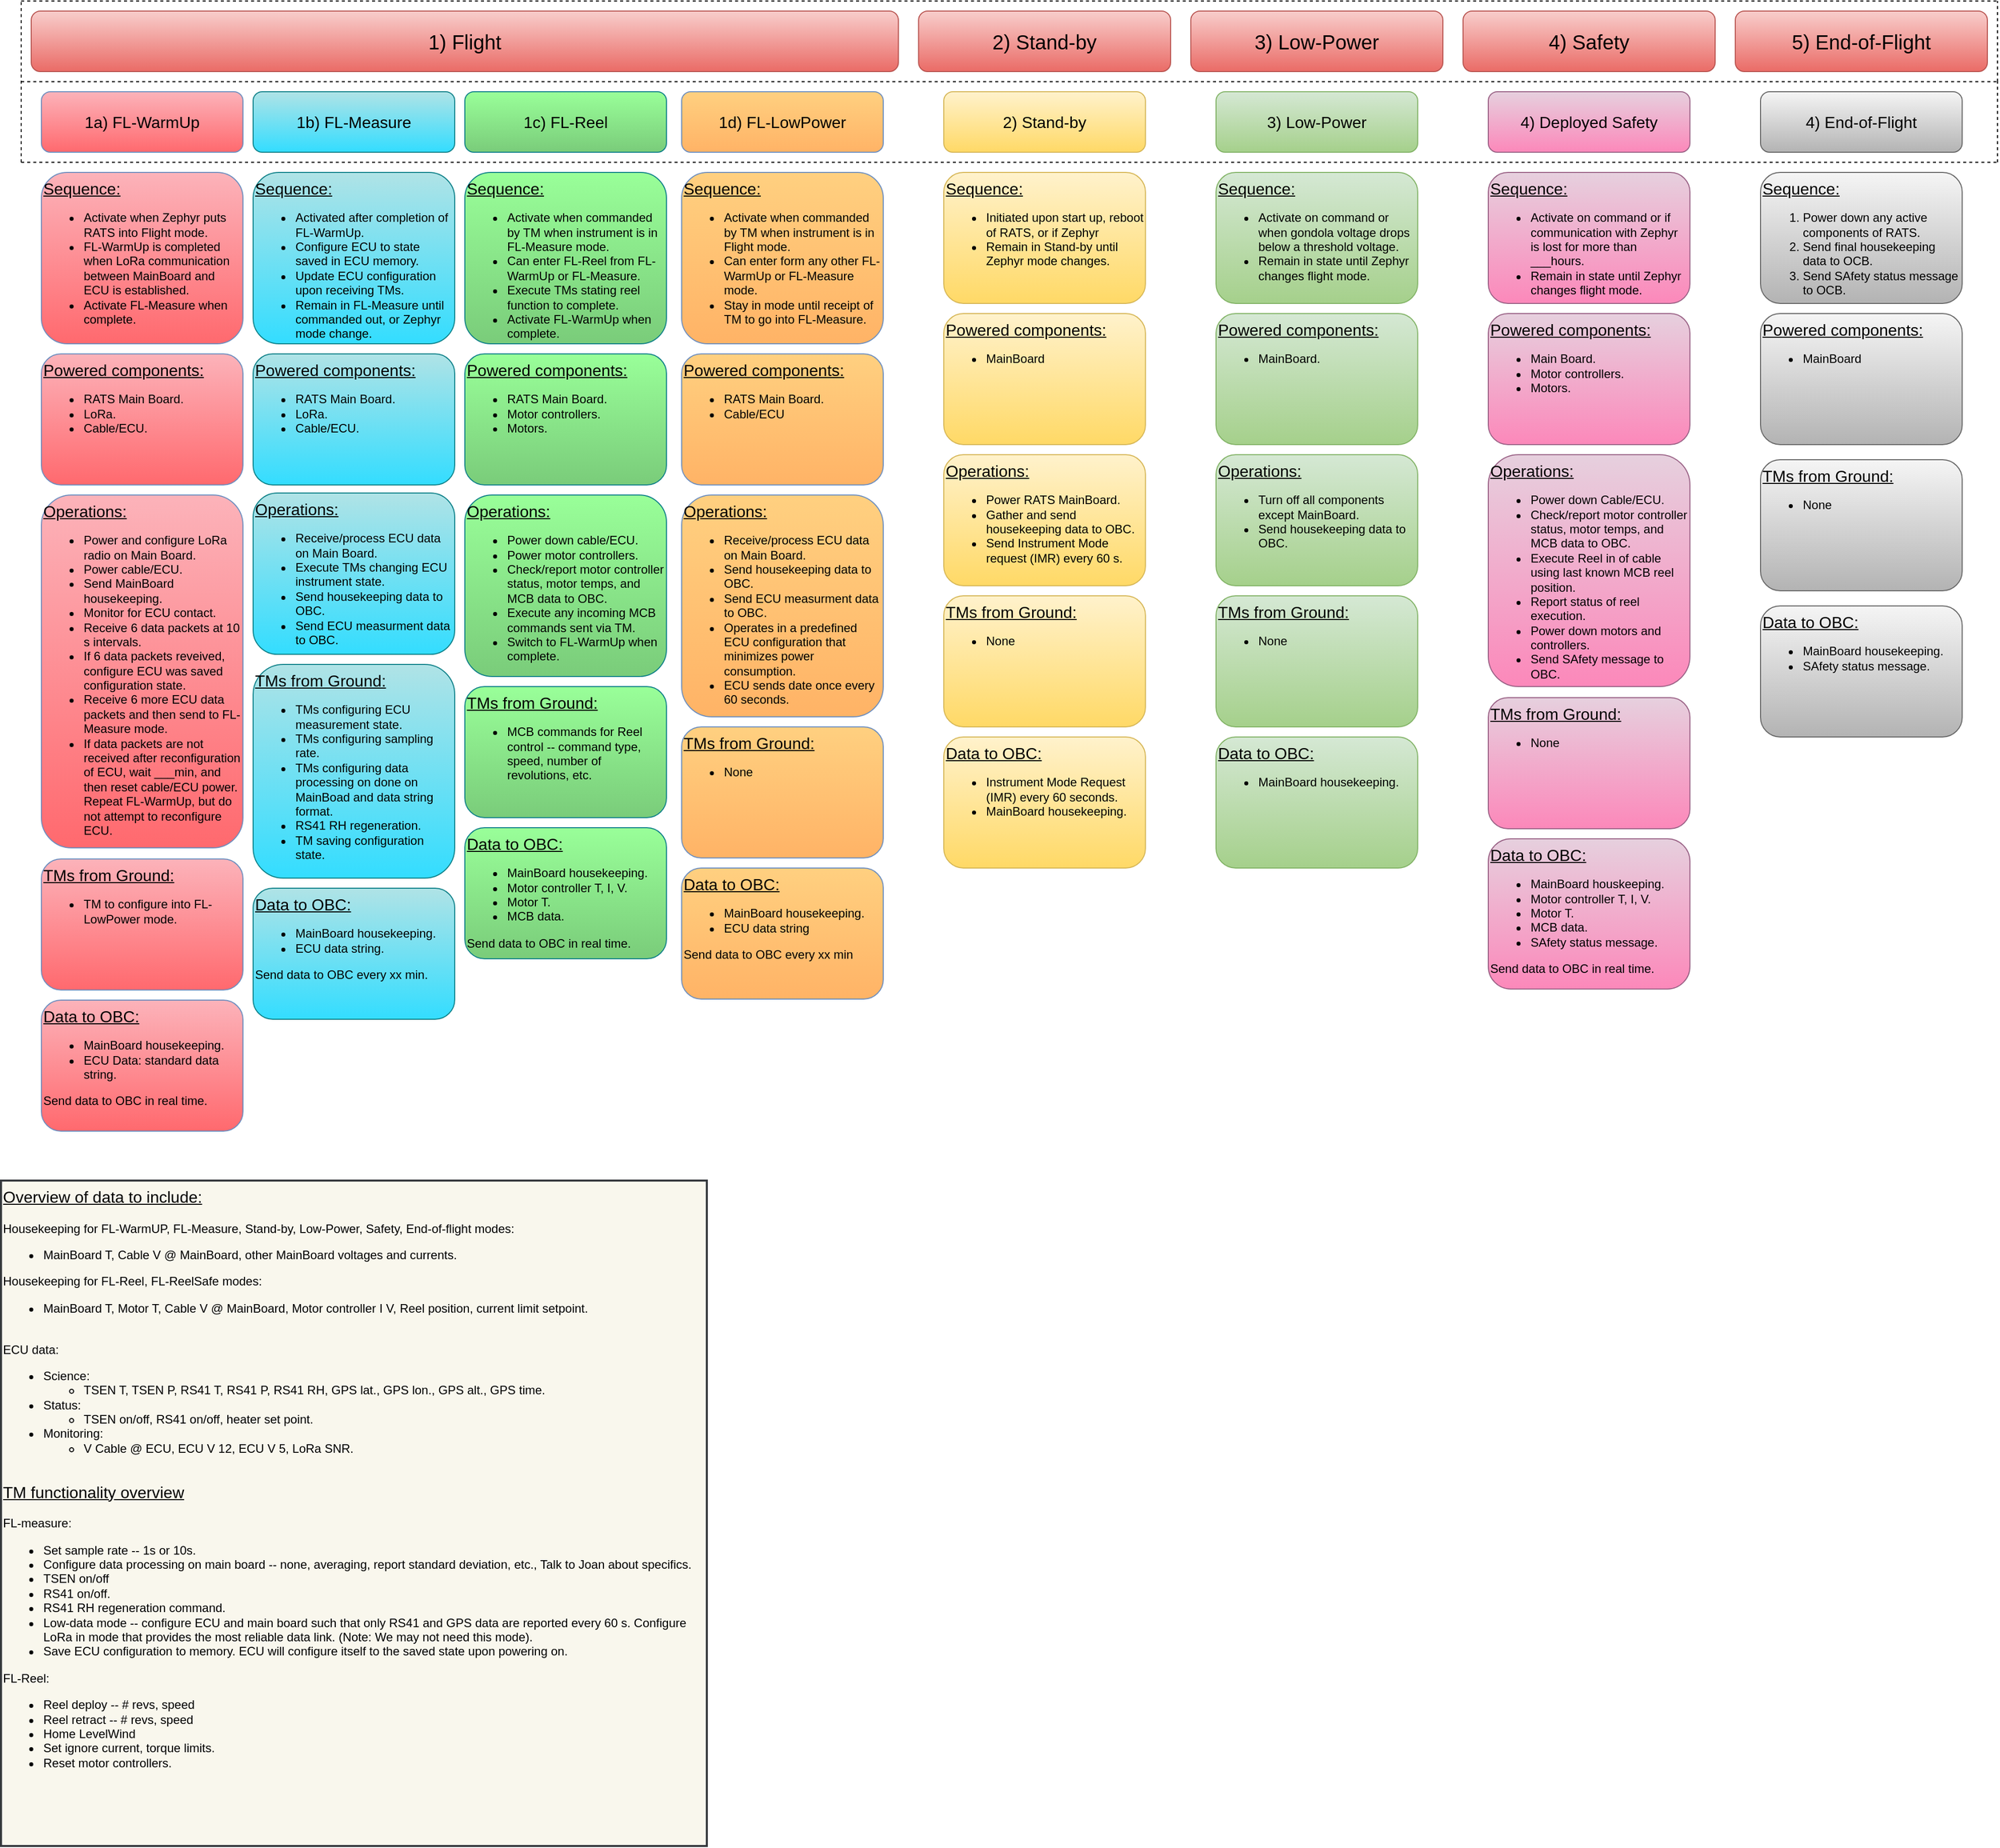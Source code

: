 <mxfile version="24.7.17">
  <diagram name="Page-1" id="Jc-HyKmQnsVCAmhuoRDc">
    <mxGraphModel dx="2177" dy="748" grid="1" gridSize="10" guides="1" tooltips="1" connect="1" arrows="1" fold="1" page="1" pageScale="1" pageWidth="850" pageHeight="1100" math="0" shadow="0">
      <root>
        <mxCell id="0" />
        <mxCell id="1" parent="0" />
        <mxCell id="ohflk6Q3a_4PzPDoOuGf-3" value="&lt;font style=&quot;font-size: 20px;&quot;&gt;1) Flight&lt;/font&gt;" style="rounded=1;whiteSpace=wrap;html=1;fillColor=#f8cecc;strokeColor=#b85450;gradientColor=#ea6b66;" parent="1" vertex="1">
          <mxGeometry x="-590" y="50" width="860" height="60" as="geometry" />
        </mxCell>
        <mxCell id="ohflk6Q3a_4PzPDoOuGf-4" value="&lt;font style=&quot;font-size: 20px;&quot;&gt;2) Stand-by&lt;/font&gt;" style="rounded=1;whiteSpace=wrap;html=1;fillColor=#f8cecc;strokeColor=#b85450;gradientColor=#ea6b66;" parent="1" vertex="1">
          <mxGeometry x="290" y="50" width="250" height="60" as="geometry" />
        </mxCell>
        <mxCell id="ohflk6Q3a_4PzPDoOuGf-7" value="&lt;font style=&quot;font-size: 20px;&quot;&gt;3) Low-Power&lt;/font&gt;" style="rounded=1;whiteSpace=wrap;html=1;fillColor=#f8cecc;strokeColor=#b85450;gradientColor=#ea6b66;" parent="1" vertex="1">
          <mxGeometry x="560" y="50" width="250" height="60" as="geometry" />
        </mxCell>
        <mxCell id="ohflk6Q3a_4PzPDoOuGf-8" value="&lt;font style=&quot;font-size: 20px;&quot;&gt;4) Safety&lt;/font&gt;" style="rounded=1;whiteSpace=wrap;html=1;fillColor=#f8cecc;strokeColor=#b85450;gradientColor=#ea6b66;" parent="1" vertex="1">
          <mxGeometry x="830" y="50" width="250" height="60" as="geometry" />
        </mxCell>
        <mxCell id="ohflk6Q3a_4PzPDoOuGf-9" value="&lt;font style=&quot;font-size: 20px;&quot;&gt;5) End-of-Flight&lt;/font&gt;" style="rounded=1;whiteSpace=wrap;html=1;fillColor=#f8cecc;strokeColor=#b85450;gradientColor=#ea6b66;" parent="1" vertex="1">
          <mxGeometry x="1100" y="50" width="250" height="60" as="geometry" />
        </mxCell>
        <mxCell id="ohflk6Q3a_4PzPDoOuGf-10" value="" style="endArrow=none;dashed=1;html=1;rounded=0;" parent="1" edge="1">
          <mxGeometry width="50" height="50" relative="1" as="geometry">
            <mxPoint x="-600" y="40" as="sourcePoint" />
            <mxPoint x="1360" y="40" as="targetPoint" />
          </mxGeometry>
        </mxCell>
        <mxCell id="ohflk6Q3a_4PzPDoOuGf-11" value="" style="endArrow=none;dashed=1;html=1;rounded=0;" parent="1" edge="1">
          <mxGeometry width="50" height="50" relative="1" as="geometry">
            <mxPoint x="-600" y="120" as="sourcePoint" />
            <mxPoint x="1360" y="120" as="targetPoint" />
          </mxGeometry>
        </mxCell>
        <mxCell id="ohflk6Q3a_4PzPDoOuGf-12" value="" style="endArrow=none;dashed=1;html=1;rounded=0;" parent="1" edge="1">
          <mxGeometry width="50" height="50" relative="1" as="geometry">
            <mxPoint x="1360" y="120" as="sourcePoint" />
            <mxPoint x="1360" y="40" as="targetPoint" />
          </mxGeometry>
        </mxCell>
        <mxCell id="ohflk6Q3a_4PzPDoOuGf-14" value="" style="endArrow=none;dashed=1;html=1;rounded=0;" parent="1" edge="1">
          <mxGeometry width="50" height="50" relative="1" as="geometry">
            <mxPoint x="-600" y="200" as="sourcePoint" />
            <mxPoint x="-600" y="40" as="targetPoint" />
          </mxGeometry>
        </mxCell>
        <mxCell id="ohflk6Q3a_4PzPDoOuGf-15" value="" style="endArrow=none;dashed=1;html=1;rounded=0;" parent="1" edge="1">
          <mxGeometry width="50" height="50" relative="1" as="geometry">
            <mxPoint x="-600" y="200" as="sourcePoint" />
            <mxPoint x="1360" y="200" as="targetPoint" />
          </mxGeometry>
        </mxCell>
        <mxCell id="ohflk6Q3a_4PzPDoOuGf-16" value="" style="endArrow=none;dashed=1;html=1;rounded=0;" parent="1" edge="1">
          <mxGeometry width="50" height="50" relative="1" as="geometry">
            <mxPoint x="1360" y="200" as="sourcePoint" />
            <mxPoint x="1360" y="120" as="targetPoint" />
          </mxGeometry>
        </mxCell>
        <mxCell id="ohflk6Q3a_4PzPDoOuGf-18" value="&lt;font style=&quot;font-size: 16px;&quot;&gt;3) Low-Power&lt;/font&gt;" style="rounded=1;whiteSpace=wrap;html=1;fillColor=#d5e8d4;strokeColor=#82b366;gradientColor=#A5D08B;" parent="1" vertex="1">
          <mxGeometry x="585" y="130" width="200" height="60" as="geometry" />
        </mxCell>
        <mxCell id="ohflk6Q3a_4PzPDoOuGf-19" value="&lt;font style=&quot;font-size: 16px;&quot;&gt;&lt;u&gt;Sequence:&lt;/u&gt;&lt;/font&gt;&lt;div&gt;&lt;ul&gt;&lt;li&gt;Activate on command or when gondola voltage drops below a threshold voltage.&lt;/li&gt;&lt;li&gt;Remain in state until Zephyr changes flight mode.&amp;nbsp;&lt;/li&gt;&lt;/ul&gt;&lt;/div&gt;" style="rounded=1;whiteSpace=wrap;html=1;align=left;horizontal=1;verticalAlign=top;fillColor=#d5e8d4;strokeColor=#82b366;gradientColor=#A5D08B;" parent="1" vertex="1">
          <mxGeometry x="585" y="210" width="200" height="130" as="geometry" />
        </mxCell>
        <mxCell id="ohflk6Q3a_4PzPDoOuGf-20" value="&lt;font style=&quot;font-size: 16px;&quot;&gt;&lt;u&gt;Powered components:&lt;/u&gt;&lt;/font&gt;&lt;div&gt;&lt;ul&gt;&lt;li&gt;MainBoard.&lt;span style=&quot;color: rgba(0, 0, 0, 0); font-family: monospace; font-size: 0px; text-wrap: nowrap;&quot;&gt;%3CmxGraphModel%3E%3Croot%3E%3CmxCell%20id%3D%220%22%2F%3E%3CmxCell%20id%3D%221%22%20parent%3D%220%22%2F%3E%3CmxCell%20id%3D%222%22%20value%3D%22%26lt%3Bfont%20style%3D%26quot%3Bfont-size%3A%2016px%3B%26quot%3B%26gt%3B%26lt%3Bu%26gt%3BSequence%3A%26lt%3B%2Fu%26gt%3B%26lt%3B%2Ffont%26gt%3B%26lt%3Bdiv%26gt%3B%26lt%3Bul%26gt%3B%26lt%3Bli%26gt%3BActivate%20on%20command%20or%20when%20gondola%20voltage%20drops%20below%20a%20threshold%20voltage.%26amp%3Bnbsp%3B%26lt%3B%2Fli%26gt%3B%26lt%3B%2Ful%26gt%3B%26lt%3B%2Fdiv%26gt%3B%22%20style%3D%22rounded%3D1%3BwhiteSpace%3Dwrap%3Bhtml%3D1%3Balign%3Dleft%3Bhorizontal%3D1%3BverticalAlign%3Dtop%3BfillColor%3D%23d5e8d4%3BstrokeColor%3D%2382b366%3B%22%20vertex%3D%221%22%20parent%3D%221%22%3E%3CmxGeometry%20x%3D%22585%22%20y%3D%22210%22%20width%3D%22200%22%20height%3D%22130%22%20as%3D%22geometry%22%2F%3E%3C%2FmxCell%3E%3C%2Froot%3E%3C%2FmxGraphModel%3E&lt;/span&gt;&lt;/li&gt;&lt;/ul&gt;&lt;/div&gt;" style="rounded=1;whiteSpace=wrap;html=1;align=left;horizontal=1;verticalAlign=top;fillColor=#d5e8d4;strokeColor=#82b366;gradientColor=#A5D08B;" parent="1" vertex="1">
          <mxGeometry x="585" y="350" width="200" height="130" as="geometry" />
        </mxCell>
        <mxCell id="ohflk6Q3a_4PzPDoOuGf-21" value="&lt;font style=&quot;font-size: 16px;&quot;&gt;&lt;u&gt;Operations:&lt;/u&gt;&lt;/font&gt;&lt;div&gt;&lt;ul&gt;&lt;li&gt;Turn off all components except MainBoard.&amp;nbsp;&lt;/li&gt;&lt;li&gt;Send housekeeping data to OBC.&amp;nbsp;&lt;/li&gt;&lt;/ul&gt;&lt;/div&gt;" style="rounded=1;whiteSpace=wrap;html=1;align=left;horizontal=1;verticalAlign=top;fillColor=#d5e8d4;strokeColor=#82b366;gradientColor=#A5D08B;" parent="1" vertex="1">
          <mxGeometry x="585" y="490" width="200" height="130" as="geometry" />
        </mxCell>
        <mxCell id="ohflk6Q3a_4PzPDoOuGf-22" value="&lt;font style=&quot;font-size: 16px;&quot;&gt;&lt;u&gt;TMs from Ground:&lt;/u&gt;&lt;/font&gt;&lt;div&gt;&lt;ul&gt;&lt;li&gt;None&lt;/li&gt;&lt;/ul&gt;&lt;/div&gt;" style="rounded=1;whiteSpace=wrap;html=1;align=left;horizontal=1;verticalAlign=top;fillColor=#d5e8d4;strokeColor=#82b366;gradientColor=#A5D08B;" parent="1" vertex="1">
          <mxGeometry x="585" y="630" width="200" height="130" as="geometry" />
        </mxCell>
        <mxCell id="ohflk6Q3a_4PzPDoOuGf-23" value="&lt;font style=&quot;font-size: 16px;&quot;&gt;&lt;u&gt;Data to OBC:&lt;/u&gt;&lt;/font&gt;&lt;div&gt;&lt;ul&gt;&lt;li&gt;MainBoard housekeeping.&lt;/li&gt;&lt;/ul&gt;&lt;/div&gt;" style="rounded=1;whiteSpace=wrap;html=1;align=left;horizontal=1;verticalAlign=top;fillColor=#d5e8d4;strokeColor=#82b366;gradientColor=#A5D08B;" parent="1" vertex="1">
          <mxGeometry x="585" y="770" width="200" height="130" as="geometry" />
        </mxCell>
        <mxCell id="ohflk6Q3a_4PzPDoOuGf-24" value="&lt;font style=&quot;font-size: 16px;&quot;&gt;4) Deployed Safety&lt;/font&gt;" style="rounded=1;whiteSpace=wrap;html=1;fillColor=#e6d0de;strokeColor=#996185;gradientColor=#FC88BA;" parent="1" vertex="1">
          <mxGeometry x="855" y="130" width="200" height="60" as="geometry" />
        </mxCell>
        <mxCell id="ohflk6Q3a_4PzPDoOuGf-25" value="&lt;font style=&quot;font-size: 16px;&quot;&gt;&lt;u&gt;Sequence:&lt;/u&gt;&lt;/font&gt;&lt;div&gt;&lt;ul&gt;&lt;li&gt;Activate on command or if communication with Zephyr is lost for more than ___hours.&lt;/li&gt;&lt;li&gt;Remain in state until Zephyr changes flight mode.&amp;nbsp;&lt;/li&gt;&lt;/ul&gt;&lt;/div&gt;" style="rounded=1;whiteSpace=wrap;html=1;align=left;horizontal=1;verticalAlign=top;fillColor=#e6d0de;strokeColor=#996185;gradientColor=#FC88BA;" parent="1" vertex="1">
          <mxGeometry x="855" y="210" width="200" height="130" as="geometry" />
        </mxCell>
        <mxCell id="ohflk6Q3a_4PzPDoOuGf-26" value="&lt;font style=&quot;font-size: 16px;&quot;&gt;&lt;u&gt;Powered components:&lt;/u&gt;&lt;/font&gt;&lt;div&gt;&lt;ul&gt;&lt;li&gt;Main Board.&lt;/li&gt;&lt;li&gt;Motor controllers.&lt;/li&gt;&lt;li&gt;Motors.&lt;/li&gt;&lt;/ul&gt;&lt;/div&gt;" style="rounded=1;whiteSpace=wrap;html=1;align=left;horizontal=1;verticalAlign=top;fillColor=#e6d0de;strokeColor=#996185;gradientColor=#FC88BA;" parent="1" vertex="1">
          <mxGeometry x="855" y="350" width="200" height="130" as="geometry" />
        </mxCell>
        <mxCell id="ohflk6Q3a_4PzPDoOuGf-27" value="&lt;font style=&quot;font-size: 16px;&quot;&gt;&lt;u&gt;Operations:&lt;/u&gt;&lt;/font&gt;&lt;div&gt;&lt;ul&gt;&lt;li&gt;Power down Cable/ECU.&amp;nbsp;&lt;/li&gt;&lt;li&gt;Check/report motor controller status, motor temps, and MCB data to OBC.&amp;nbsp;&lt;/li&gt;&lt;li&gt;Execute Reel in of cable using last known MCB reel position.&lt;/li&gt;&lt;li&gt;Report status of reel execution.&amp;nbsp;&lt;/li&gt;&lt;li&gt;Power down motors and controllers.&lt;/li&gt;&lt;li&gt;&lt;span style=&quot;background-color: initial;&quot;&gt;Send SAfety message to OBC.&lt;/span&gt;&lt;br&gt;&lt;/li&gt;&lt;/ul&gt;&lt;/div&gt;" style="rounded=1;whiteSpace=wrap;html=1;align=left;horizontal=1;verticalAlign=top;fillColor=#e6d0de;strokeColor=#996185;gradientColor=#FC88BA;" parent="1" vertex="1">
          <mxGeometry x="855" y="490" width="200" height="230" as="geometry" />
        </mxCell>
        <mxCell id="ohflk6Q3a_4PzPDoOuGf-28" value="&lt;font style=&quot;font-size: 16px;&quot;&gt;&lt;u&gt;TMs from Ground:&lt;/u&gt;&lt;/font&gt;&lt;div&gt;&lt;ul&gt;&lt;li&gt;None&lt;/li&gt;&lt;/ul&gt;&lt;/div&gt;" style="rounded=1;whiteSpace=wrap;html=1;align=left;horizontal=1;verticalAlign=top;fillColor=#e6d0de;strokeColor=#996185;gradientColor=#FC88BA;" parent="1" vertex="1">
          <mxGeometry x="855" y="731" width="200" height="130" as="geometry" />
        </mxCell>
        <mxCell id="ohflk6Q3a_4PzPDoOuGf-29" value="&lt;font style=&quot;font-size: 16px;&quot;&gt;&lt;u&gt;Data to OBC:&lt;/u&gt;&lt;/font&gt;&lt;div&gt;&lt;ul&gt;&lt;li&gt;MainBoard houskeeping.&lt;/li&gt;&lt;li&gt;Motor controller T, I, V.&lt;/li&gt;&lt;li&gt;Motor T.&lt;/li&gt;&lt;li&gt;MCB data.&amp;nbsp;&lt;/li&gt;&lt;li&gt;SAfety status message.&lt;/li&gt;&lt;/ul&gt;&lt;div&gt;Send data to OBC in real time.&amp;nbsp;&lt;br&gt;&lt;/div&gt;&lt;/div&gt;" style="rounded=1;whiteSpace=wrap;html=1;align=left;horizontal=1;verticalAlign=top;fillColor=#e6d0de;strokeColor=#996185;gradientColor=#FC88BA;" parent="1" vertex="1">
          <mxGeometry x="855" y="871" width="200" height="149" as="geometry" />
        </mxCell>
        <mxCell id="aL-TSBPzH01u_N2NzEZD-1" value="&lt;font style=&quot;font-size: 16px;&quot;&gt;4) End-of-Flight&lt;/font&gt;" style="rounded=1;whiteSpace=wrap;html=1;fillColor=#f5f5f5;strokeColor=#666666;gradientColor=#b3b3b3;" parent="1" vertex="1">
          <mxGeometry x="1125" y="130" width="200" height="60" as="geometry" />
        </mxCell>
        <mxCell id="aL-TSBPzH01u_N2NzEZD-2" value="&lt;font style=&quot;font-size: 16px;&quot;&gt;&lt;u&gt;Sequence:&lt;/u&gt;&lt;/font&gt;&lt;div&gt;&lt;ol&gt;&lt;li&gt;&lt;span style=&quot;background-color: initial;&quot;&gt;Power down any active components of RATS.&amp;nbsp;&lt;/span&gt;&lt;/li&gt;&lt;li&gt;&lt;span style=&quot;background-color: initial;&quot;&gt;Send final housekeeping data to OCB.&amp;nbsp;&lt;/span&gt;&lt;/li&gt;&lt;li&gt;&lt;span style=&quot;background-color: initial;&quot;&gt;Send&amp;nbsp;&lt;/span&gt;SAfety status message to OCB.&amp;nbsp;&lt;/li&gt;&lt;/ol&gt;&lt;/div&gt;" style="rounded=1;whiteSpace=wrap;html=1;align=left;horizontal=1;verticalAlign=top;fillColor=#f5f5f5;strokeColor=#666666;gradientColor=#b3b3b3;" parent="1" vertex="1">
          <mxGeometry x="1125" y="210" width="200" height="130" as="geometry" />
        </mxCell>
        <mxCell id="aL-TSBPzH01u_N2NzEZD-3" value="&lt;font style=&quot;font-size: 16px;&quot;&gt;&lt;u&gt;Powered components:&lt;/u&gt;&lt;/font&gt;&lt;div&gt;&lt;ul&gt;&lt;li&gt;MainBoard&lt;/li&gt;&lt;/ul&gt;&lt;/div&gt;" style="rounded=1;whiteSpace=wrap;html=1;align=left;horizontal=1;verticalAlign=top;fillColor=#f5f5f5;strokeColor=#666666;gradientColor=#b3b3b3;" parent="1" vertex="1">
          <mxGeometry x="1125" y="350" width="200" height="130" as="geometry" />
        </mxCell>
        <mxCell id="aL-TSBPzH01u_N2NzEZD-4" value="&lt;font style=&quot;font-size: 16px;&quot;&gt;2) Stand-by&lt;/font&gt;" style="rounded=1;whiteSpace=wrap;html=1;fillColor=#fff2cc;strokeColor=#d6b656;gradientColor=#ffd966;" parent="1" vertex="1">
          <mxGeometry x="315" y="130" width="200" height="60" as="geometry" />
        </mxCell>
        <mxCell id="aL-TSBPzH01u_N2NzEZD-5" value="&lt;font style=&quot;font-size: 16px;&quot;&gt;&lt;u&gt;Sequence:&lt;/u&gt;&lt;/font&gt;&lt;div&gt;&lt;ul&gt;&lt;li&gt;Initiated upon start up, reboot of RATS, or if Zephyr&amp;nbsp;&lt;/li&gt;&lt;li&gt;Remain in Stand-by until Zephyr mode changes.&amp;nbsp;&lt;/li&gt;&lt;/ul&gt;&lt;/div&gt;" style="rounded=1;whiteSpace=wrap;html=1;align=left;horizontal=1;verticalAlign=top;fillColor=#fff2cc;strokeColor=#d6b656;gradientColor=#ffd966;" parent="1" vertex="1">
          <mxGeometry x="315" y="210" width="200" height="130" as="geometry" />
        </mxCell>
        <mxCell id="aL-TSBPzH01u_N2NzEZD-6" value="&lt;font style=&quot;font-size: 16px;&quot;&gt;&lt;u&gt;Powered components:&lt;/u&gt;&lt;/font&gt;&lt;div&gt;&lt;ul&gt;&lt;li&gt;MainBoard&lt;span style=&quot;color: rgba(0, 0, 0, 0); font-family: monospace; font-size: 0px; text-wrap: nowrap;&quot;&gt;%3CmxGraphModel%3E%3Croot%3E%3CmxCell%20id%3D%220%22%2F%3E%3CmxCell%20id%3D%221%22%20parent%3D%220%22%2F%3E%3CmxCell%20id%3D%222%22%20value%3D%22%26lt%3Bfont%20style%3D%26quot%3Bfont-size%3A%2016px%3B%26quot%3B%26gt%3B%26lt%3Bu%26gt%3BSequence%3A%26lt%3B%2Fu%26gt%3B%26lt%3B%2Ffont%26gt%3B%26lt%3Bdiv%26gt%3B%26lt%3Bul%26gt%3B%26lt%3Bli%26gt%3BActivate%20on%20command%20or%20when%20gondola%20voltage%20drops%20below%20a%20threshold%20voltage.%26amp%3Bnbsp%3B%26lt%3B%2Fli%26gt%3B%26lt%3B%2Ful%26gt%3B%26lt%3B%2Fdiv%26gt%3B%22%20style%3D%22rounded%3D1%3BwhiteSpace%3Dwrap%3Bhtml%3D1%3Balign%3Dleft%3Bhorizontal%3D1%3BverticalAlign%3Dtop%3BfillColor%3D%23d5e8d4%3BstrokeColor%3D%2382b366%3B%22%20vertex%3D%221%22%20parent%3D%221%22%3E%3CmxGeometry%20x%3D%22585%22%20y%3D%22210%22%20width%3D%22200%22%20height%3D%22130%22%20as%3D%22geometry%22%2F%3E%3C%2FmxCell%3E%3C%2Froot%3E%3C%2FmxGraphModel%3E&lt;/span&gt;&lt;/li&gt;&lt;/ul&gt;&lt;/div&gt;" style="rounded=1;whiteSpace=wrap;html=1;align=left;horizontal=1;verticalAlign=top;fillColor=#fff2cc;strokeColor=#d6b656;gradientColor=#ffd966;" parent="1" vertex="1">
          <mxGeometry x="315" y="350" width="200" height="130" as="geometry" />
        </mxCell>
        <mxCell id="9D_fg0gg256FXtotaLhc-2" value="&lt;font style=&quot;font-size: 16px;&quot;&gt;&lt;u&gt;Operations:&lt;/u&gt;&lt;/font&gt;&lt;div&gt;&lt;ul&gt;&lt;li&gt;Power RATS MainBoard.&lt;/li&gt;&lt;li&gt;Gather and send housekeeping data to OBC.&lt;/li&gt;&lt;li&gt;Send Instrument Mode request (IMR) every 60 s.&amp;nbsp;&lt;/li&gt;&lt;/ul&gt;&lt;/div&gt;" style="rounded=1;whiteSpace=wrap;html=1;align=left;horizontal=1;verticalAlign=top;fillColor=#fff2cc;strokeColor=#d6b656;gradientColor=#ffd966;" parent="1" vertex="1">
          <mxGeometry x="315" y="490" width="200" height="130" as="geometry" />
        </mxCell>
        <mxCell id="9D_fg0gg256FXtotaLhc-3" value="&lt;font style=&quot;font-size: 16px;&quot;&gt;&lt;u&gt;TMs from Ground:&lt;/u&gt;&lt;/font&gt;&lt;div&gt;&lt;ul&gt;&lt;li&gt;None&lt;/li&gt;&lt;/ul&gt;&lt;/div&gt;" style="rounded=1;whiteSpace=wrap;html=1;align=left;horizontal=1;verticalAlign=top;fillColor=#fff2cc;strokeColor=#d6b656;gradientColor=#ffd966;" parent="1" vertex="1">
          <mxGeometry x="315" y="630" width="200" height="130" as="geometry" />
        </mxCell>
        <mxCell id="9D_fg0gg256FXtotaLhc-4" value="&lt;font style=&quot;font-size: 16px;&quot;&gt;&lt;u&gt;Data to OBC:&lt;/u&gt;&lt;/font&gt;&lt;div&gt;&lt;ul&gt;&lt;li&gt;Instrument Mode Request (IMR) every 60 seconds.&lt;/li&gt;&lt;li&gt;MainBoard housekeeping.&lt;/li&gt;&lt;/ul&gt;&lt;/div&gt;" style="rounded=1;whiteSpace=wrap;html=1;align=left;horizontal=1;verticalAlign=top;fillColor=#fff2cc;strokeColor=#d6b656;gradientColor=#ffd966;" parent="1" vertex="1">
          <mxGeometry x="315" y="770" width="200" height="130" as="geometry" />
        </mxCell>
        <mxCell id="9D_fg0gg256FXtotaLhc-6" value="&lt;font style=&quot;font-size: 16px;&quot;&gt;1c) FL-Reel&lt;/font&gt;" style="rounded=1;whiteSpace=wrap;html=1;fillColor=#99FF99;strokeColor=#0e8088;gradientColor=#7ACC7A;" parent="1" vertex="1">
          <mxGeometry x="-160" y="130" width="200" height="60" as="geometry" />
        </mxCell>
        <mxCell id="9D_fg0gg256FXtotaLhc-7" value="&lt;font style=&quot;font-size: 16px;&quot;&gt;&lt;u&gt;Sequence:&lt;/u&gt;&lt;/font&gt;&lt;div&gt;&lt;ul&gt;&lt;li&gt;&lt;span style=&quot;background-color: initial;&quot;&gt;Activate when commanded by TM when instrument is in FL-Measure mode.&amp;nbsp;&lt;/span&gt;&lt;br&gt;&lt;/li&gt;&lt;li&gt;&lt;span style=&quot;background-color: initial;&quot;&gt;Can enter FL-Reel from FL-WarmUp or FL-Measure.&lt;/span&gt;&lt;/li&gt;&lt;li&gt;&lt;span style=&quot;background-color: initial;&quot;&gt;Execute TMs stating reel function to complete.&amp;nbsp;&lt;/span&gt;&lt;/li&gt;&lt;li&gt;&lt;span style=&quot;background-color: initial;&quot;&gt;Activate FL-WarmUp when complete.&amp;nbsp;&lt;/span&gt;&lt;/li&gt;&lt;/ul&gt;&lt;/div&gt;" style="rounded=1;whiteSpace=wrap;html=1;align=left;horizontal=1;verticalAlign=top;fillColor=#99FF99;strokeColor=#0e8088;gradientColor=#7ACC7A;" parent="1" vertex="1">
          <mxGeometry x="-160" y="210" width="200" height="170" as="geometry" />
        </mxCell>
        <mxCell id="9D_fg0gg256FXtotaLhc-8" value="&lt;font style=&quot;font-size: 16px;&quot;&gt;&lt;u&gt;Powered components:&lt;/u&gt;&lt;/font&gt;&lt;div&gt;&lt;ul&gt;&lt;li&gt;RATS Main Board.&lt;/li&gt;&lt;li&gt;Motor controllers.&lt;/li&gt;&lt;li&gt;Motors.&lt;/li&gt;&lt;/ul&gt;&lt;/div&gt;" style="rounded=1;whiteSpace=wrap;html=1;align=left;horizontal=1;verticalAlign=top;fillColor=#99FF99;strokeColor=#0e8088;gradientColor=#7ACC7A;" parent="1" vertex="1">
          <mxGeometry x="-160" y="390" width="200" height="130" as="geometry" />
        </mxCell>
        <mxCell id="9D_fg0gg256FXtotaLhc-9" value="&lt;font style=&quot;font-size: 16px;&quot;&gt;&lt;u&gt;Operations:&lt;/u&gt;&lt;/font&gt;&lt;div&gt;&lt;ul&gt;&lt;li&gt;Power down cable/ECU.&amp;nbsp;&lt;/li&gt;&lt;li&gt;Power motor controllers.&lt;/li&gt;&lt;li&gt;Check/report motor controller status, motor temps, and MCB data to OBC.&amp;nbsp;&lt;/li&gt;&lt;li&gt;Execute any incoming MCB commands sent via TM.&lt;/li&gt;&lt;li&gt;&lt;span style=&quot;background-color: initial;&quot;&gt;Switch to FL-WarmUp when complete.&amp;nbsp;&lt;/span&gt;&amp;nbsp;&lt;/li&gt;&lt;/ul&gt;&lt;/div&gt;" style="rounded=1;whiteSpace=wrap;html=1;align=left;horizontal=1;verticalAlign=top;fillColor=#99FF99;strokeColor=#0e8088;gradientColor=#7ACC7A;" parent="1" vertex="1">
          <mxGeometry x="-160" y="530" width="200" height="180" as="geometry" />
        </mxCell>
        <mxCell id="9D_fg0gg256FXtotaLhc-10" value="&lt;font style=&quot;font-size: 16px;&quot;&gt;&lt;u&gt;TMs from Ground:&lt;/u&gt;&lt;/font&gt;&lt;div&gt;&lt;ul&gt;&lt;li&gt;MCB commands for Reel control -- command type, speed, number of revolutions, etc.&amp;nbsp;&lt;/li&gt;&lt;/ul&gt;&lt;/div&gt;" style="rounded=1;whiteSpace=wrap;html=1;align=left;horizontal=1;verticalAlign=top;fillColor=#99FF99;strokeColor=#0e8088;gradientColor=#7ACC7A;" parent="1" vertex="1">
          <mxGeometry x="-160" y="720" width="200" height="130" as="geometry" />
        </mxCell>
        <mxCell id="9D_fg0gg256FXtotaLhc-11" value="&lt;font style=&quot;font-size: 16px;&quot;&gt;&lt;u&gt;Data to OBC:&lt;/u&gt;&lt;/font&gt;&lt;div&gt;&lt;ul&gt;&lt;li&gt;MainBoard housekeeping.&lt;/li&gt;&lt;li&gt;Motor controller T, I, V.&lt;/li&gt;&lt;li&gt;Motor T.&lt;/li&gt;&lt;li&gt;MCB data.&lt;/li&gt;&lt;/ul&gt;&lt;div&gt;Send data to OBC in real time.&amp;nbsp;&lt;/div&gt;&lt;/div&gt;" style="rounded=1;whiteSpace=wrap;html=1;align=left;horizontal=1;verticalAlign=top;fillColor=#99FF99;strokeColor=#0e8088;gradientColor=#7ACC7A;" parent="1" vertex="1">
          <mxGeometry x="-160" y="860" width="200" height="130" as="geometry" />
        </mxCell>
        <mxCell id="9D_fg0gg256FXtotaLhc-13" value="&lt;font style=&quot;font-size: 16px;&quot;&gt;1a) FL-WarmUp&lt;/font&gt;" style="rounded=1;whiteSpace=wrap;html=1;fillColor=#FCB3BA;strokeColor=#6c8ebf;gradientColor=#FF696E;" parent="1" vertex="1">
          <mxGeometry x="-580" y="130" width="200" height="60" as="geometry" />
        </mxCell>
        <mxCell id="9D_fg0gg256FXtotaLhc-14" value="&lt;font style=&quot;font-size: 16px;&quot;&gt;&lt;u&gt;Sequence:&lt;/u&gt;&lt;/font&gt;&lt;div&gt;&lt;ul&gt;&lt;li&gt;Activate when Zephyr puts RATS into Flight mode.&lt;/li&gt;&lt;li&gt;FL-WarmUp is completed when LoRa communication between MainBoard and ECU is established.&amp;nbsp;&lt;/li&gt;&lt;li&gt;Activate FL-Measure when complete.&lt;/li&gt;&lt;/ul&gt;&lt;/div&gt;" style="rounded=1;whiteSpace=wrap;html=1;align=left;horizontal=1;verticalAlign=top;fillColor=#FCB3BA;strokeColor=#6c8ebf;gradientColor=#FF696E;" parent="1" vertex="1">
          <mxGeometry x="-580" y="210" width="200" height="170" as="geometry" />
        </mxCell>
        <mxCell id="9D_fg0gg256FXtotaLhc-15" value="&lt;font style=&quot;font-size: 16px;&quot;&gt;&lt;u&gt;Powered components:&lt;/u&gt;&lt;/font&gt;&lt;div&gt;&lt;ul&gt;&lt;li&gt;RATS Main Board.&lt;/li&gt;&lt;li&gt;LoRa.&lt;/li&gt;&lt;li&gt;Cable/ECU.&lt;/li&gt;&lt;/ul&gt;&lt;/div&gt;" style="rounded=1;whiteSpace=wrap;html=1;align=left;horizontal=1;verticalAlign=top;fillColor=#FCB3BA;strokeColor=#6c8ebf;gradientColor=#FF696E;" parent="1" vertex="1">
          <mxGeometry x="-580" y="390" width="200" height="130" as="geometry" />
        </mxCell>
        <mxCell id="9D_fg0gg256FXtotaLhc-16" value="&lt;font style=&quot;font-size: 16px;&quot;&gt;&lt;u&gt;Operations:&lt;/u&gt;&lt;/font&gt;&lt;div&gt;&lt;ul&gt;&lt;li&gt;Power and configure LoRa radio on Main Board.&amp;nbsp;&lt;/li&gt;&lt;li&gt;Power cable/ECU.&lt;/li&gt;&lt;li&gt;Send MainBoard housekeeping.&lt;/li&gt;&lt;li&gt;Monitor for ECU contact.&lt;/li&gt;&lt;li&gt;Receive 6 data packets at 10 s intervals.&lt;/li&gt;&lt;li&gt;If 6 data packets reveived, configure ECU was saved configuration state.&amp;nbsp;&lt;/li&gt;&lt;li&gt;Receive 6 more ECU data packets and then send to FL-Measure mode.&lt;/li&gt;&lt;li&gt;If data packets are not received after reconfiguration of ECU, wait ___min, and then reset cable/ECU power. Repeat FL-WarmUp, but do not attempt to reconfigure ECU.&amp;nbsp;&lt;/li&gt;&lt;/ul&gt;&lt;/div&gt;" style="rounded=1;whiteSpace=wrap;html=1;align=left;horizontal=1;verticalAlign=top;fillColor=#FCB3BA;strokeColor=#6c8ebf;gradientColor=#FF696E;" parent="1" vertex="1">
          <mxGeometry x="-580" y="530" width="200" height="350" as="geometry" />
        </mxCell>
        <mxCell id="9D_fg0gg256FXtotaLhc-17" value="&lt;font style=&quot;font-size: 16px;&quot;&gt;&lt;u&gt;TMs from Ground:&lt;/u&gt;&lt;/font&gt;&lt;div&gt;&lt;ul&gt;&lt;li&gt;TM to configure into FL-LowPower mode.&lt;/li&gt;&lt;/ul&gt;&lt;/div&gt;" style="rounded=1;whiteSpace=wrap;html=1;align=left;horizontal=1;verticalAlign=top;fillColor=#FCB3BA;strokeColor=#6c8ebf;gradientColor=#FF696E;" parent="1" vertex="1">
          <mxGeometry x="-580" y="891" width="200" height="130" as="geometry" />
        </mxCell>
        <mxCell id="9D_fg0gg256FXtotaLhc-18" value="&lt;font style=&quot;font-size: 16px;&quot;&gt;&lt;u&gt;Data to OBC:&lt;/u&gt;&lt;/font&gt;&lt;div&gt;&lt;ul&gt;&lt;li&gt;MainBoard housekeeping.&lt;/li&gt;&lt;li&gt;ECU Data: standard data string.&amp;nbsp;&lt;/li&gt;&lt;/ul&gt;&lt;div&gt;Send data to OBC in real time.&amp;nbsp;&lt;/div&gt;&lt;/div&gt;" style="rounded=1;whiteSpace=wrap;html=1;align=left;horizontal=1;verticalAlign=top;fillColor=#FCB3BA;strokeColor=#6c8ebf;gradientColor=#FF696E;" parent="1" vertex="1">
          <mxGeometry x="-580" y="1031" width="200" height="130" as="geometry" />
        </mxCell>
        <mxCell id="9D_fg0gg256FXtotaLhc-19" value="&lt;font style=&quot;font-size: 16px;&quot;&gt;1b) FL-Measure&lt;/font&gt;" style="rounded=1;whiteSpace=wrap;html=1;fillColor=#b0e3e6;strokeColor=#0e8088;gradientColor=#33DDFF;" parent="1" vertex="1">
          <mxGeometry x="-370" y="130" width="200" height="60" as="geometry" />
        </mxCell>
        <mxCell id="9D_fg0gg256FXtotaLhc-20" value="&lt;font style=&quot;font-size: 16px;&quot;&gt;&lt;u&gt;Sequence:&lt;/u&gt;&lt;/font&gt;&lt;div&gt;&lt;ul&gt;&lt;li&gt;Activated after completion of FL-WarmUp.&amp;nbsp;&lt;/li&gt;&lt;li&gt;Configure ECU to state saved in ECU memory.&amp;nbsp;&lt;/li&gt;&lt;li&gt;Update ECU configuration upon receiving TMs.&amp;nbsp;&lt;/li&gt;&lt;li&gt;Remain in FL-Measure until commanded out, or Zephyr mode change.&amp;nbsp;&lt;/li&gt;&lt;/ul&gt;&lt;/div&gt;" style="rounded=1;whiteSpace=wrap;html=1;align=left;horizontal=1;verticalAlign=top;fillColor=#b0e3e6;strokeColor=#0e8088;gradientColor=#33DDFF;" parent="1" vertex="1">
          <mxGeometry x="-370" y="210" width="200" height="170" as="geometry" />
        </mxCell>
        <mxCell id="9D_fg0gg256FXtotaLhc-21" value="&lt;font style=&quot;font-size: 16px;&quot;&gt;&lt;u&gt;Powered components:&lt;/u&gt;&lt;/font&gt;&lt;div&gt;&lt;ul&gt;&lt;li&gt;RATS Main Board.&lt;/li&gt;&lt;li&gt;LoRa.&lt;/li&gt;&lt;li&gt;Cable/ECU.&lt;/li&gt;&lt;/ul&gt;&lt;/div&gt;" style="rounded=1;whiteSpace=wrap;html=1;align=left;horizontal=1;verticalAlign=top;fillColor=#b0e3e6;strokeColor=#0e8088;gradientColor=#33DDFF;" parent="1" vertex="1">
          <mxGeometry x="-370" y="390" width="200" height="130" as="geometry" />
        </mxCell>
        <mxCell id="9D_fg0gg256FXtotaLhc-22" value="&lt;font style=&quot;font-size: 16px;&quot;&gt;&lt;u&gt;Operations:&lt;/u&gt;&lt;/font&gt;&lt;div&gt;&lt;ul&gt;&lt;li&gt;Receive/process ECU data on Main Board.&amp;nbsp;&amp;nbsp;&lt;/li&gt;&lt;li&gt;Execute TMs changing ECU instrument state.&amp;nbsp;&lt;/li&gt;&lt;li&gt;Send housekeeping data to OBC.&lt;/li&gt;&lt;li&gt;Send ECU measurment data to OBC.&lt;/li&gt;&lt;/ul&gt;&lt;/div&gt;" style="rounded=1;whiteSpace=wrap;html=1;align=left;horizontal=1;verticalAlign=top;fillColor=#b0e3e6;strokeColor=#0e8088;gradientColor=#33DDFF;" parent="1" vertex="1">
          <mxGeometry x="-370" y="528" width="200" height="160" as="geometry" />
        </mxCell>
        <mxCell id="9D_fg0gg256FXtotaLhc-23" value="&lt;font style=&quot;font-size: 16px;&quot;&gt;&lt;u&gt;TMs from Ground:&lt;/u&gt;&lt;/font&gt;&lt;div&gt;&lt;ul&gt;&lt;li&gt;TMs configuring ECU measurement state.&amp;nbsp;&lt;/li&gt;&lt;li&gt;TMs configuring sampling rate.&lt;/li&gt;&lt;li&gt;TMs configuring data processing on done on MainBoad and data string format.&lt;br&gt;&lt;/li&gt;&lt;li&gt;RS41 RH regeneration.&amp;nbsp;&lt;/li&gt;&lt;li&gt;TM saving configuration state.&amp;nbsp;&lt;/li&gt;&lt;/ul&gt;&lt;/div&gt;" style="rounded=1;whiteSpace=wrap;html=1;align=left;horizontal=1;verticalAlign=top;fillColor=#b0e3e6;strokeColor=#0e8088;gradientColor=#33DDFF;" parent="1" vertex="1">
          <mxGeometry x="-370" y="698" width="200" height="212" as="geometry" />
        </mxCell>
        <mxCell id="9D_fg0gg256FXtotaLhc-24" value="&lt;font style=&quot;font-size: 16px;&quot;&gt;&lt;u&gt;Data to OBC:&lt;/u&gt;&lt;/font&gt;&lt;div&gt;&lt;ul&gt;&lt;li&gt;MainBoard housekeeping.&lt;/li&gt;&lt;li&gt;ECU data string.&lt;/li&gt;&lt;/ul&gt;&lt;div&gt;Send data to OBC every xx min.&amp;nbsp;&lt;/div&gt;&lt;/div&gt;" style="rounded=1;whiteSpace=wrap;html=1;align=left;horizontal=1;verticalAlign=top;fillColor=#b0e3e6;strokeColor=#0e8088;gradientColor=#33DDFF;" parent="1" vertex="1">
          <mxGeometry x="-370" y="920" width="200" height="130" as="geometry" />
        </mxCell>
        <mxCell id="9D_fg0gg256FXtotaLhc-26" value="&lt;font style=&quot;font-size: 16px;&quot;&gt;1d) FL-LowPower&lt;/font&gt;" style="rounded=1;whiteSpace=wrap;html=1;fillColor=#FFD080;strokeColor=#6c8ebf;gradientColor=#FFB366;" parent="1" vertex="1">
          <mxGeometry x="55" y="130" width="200" height="60" as="geometry" />
        </mxCell>
        <mxCell id="9D_fg0gg256FXtotaLhc-27" value="&lt;font style=&quot;font-size: 16px;&quot;&gt;&lt;u&gt;Sequence:&lt;/u&gt;&lt;/font&gt;&lt;div&gt;&lt;ul&gt;&lt;li&gt;&lt;span style=&quot;background-color: initial;&quot;&gt;Activate when commanded by TM when instrument is in Flight mode.&amp;nbsp;&lt;/span&gt;&lt;br&gt;&lt;/li&gt;&lt;li&gt;&lt;span style=&quot;background-color: initial;&quot;&gt;Can enter form any other FL-WarmUp or FL-Measure mode.&amp;nbsp;&amp;nbsp;&lt;/span&gt;&lt;/li&gt;&lt;li&gt;&lt;span style=&quot;background-color: initial;&quot;&gt;Stay in mode until receipt of TM to go into FL-Measure.&amp;nbsp;&lt;/span&gt;&lt;/li&gt;&lt;/ul&gt;&lt;/div&gt;" style="rounded=1;whiteSpace=wrap;html=1;align=left;horizontal=1;verticalAlign=top;fillColor=#FFD080;strokeColor=#6c8ebf;gradientColor=#FFB366;" parent="1" vertex="1">
          <mxGeometry x="55" y="210" width="200" height="170" as="geometry" />
        </mxCell>
        <mxCell id="9D_fg0gg256FXtotaLhc-28" value="&lt;font style=&quot;font-size: 16px;&quot;&gt;&lt;u&gt;Powered components:&lt;/u&gt;&lt;/font&gt;&lt;div&gt;&lt;ul&gt;&lt;li&gt;RATS Main Board.&lt;/li&gt;&lt;li&gt;Cable/ECU&lt;/li&gt;&lt;/ul&gt;&lt;/div&gt;" style="rounded=1;whiteSpace=wrap;html=1;align=left;horizontal=1;verticalAlign=top;fillColor=#FFD080;strokeColor=#6c8ebf;gradientColor=#FFB366;" parent="1" vertex="1">
          <mxGeometry x="55" y="390" width="200" height="130" as="geometry" />
        </mxCell>
        <mxCell id="9D_fg0gg256FXtotaLhc-29" value="&lt;font style=&quot;font-size: 16px;&quot;&gt;&lt;u&gt;Operations:&lt;/u&gt;&lt;/font&gt;&lt;div&gt;&lt;ul&gt;&lt;li&gt;Receive/process ECU data on Main Board.&amp;nbsp;&amp;nbsp;&lt;/li&gt;&lt;li&gt;Send housekeeping data to OBC.&lt;/li&gt;&lt;li&gt;Send ECU measurment data to OBC.&lt;/li&gt;&lt;li&gt;Operates in a predefined ECU configuration that minimizes power consumption.&amp;nbsp;&lt;/li&gt;&lt;li&gt;ECU sends date once every 60 seconds.&amp;nbsp;&lt;/li&gt;&lt;/ul&gt;&lt;/div&gt;" style="rounded=1;whiteSpace=wrap;html=1;align=left;horizontal=1;verticalAlign=top;fillColor=#FFD080;strokeColor=#6c8ebf;gradientColor=#FFB366;" parent="1" vertex="1">
          <mxGeometry x="55" y="530" width="200" height="220" as="geometry" />
        </mxCell>
        <mxCell id="9D_fg0gg256FXtotaLhc-30" value="&lt;font style=&quot;font-size: 16px;&quot;&gt;&lt;u&gt;TMs from Ground:&lt;/u&gt;&lt;/font&gt;&lt;div&gt;&lt;ul&gt;&lt;li&gt;None&lt;/li&gt;&lt;/ul&gt;&lt;/div&gt;" style="rounded=1;whiteSpace=wrap;html=1;align=left;horizontal=1;verticalAlign=top;fillColor=#FFD080;strokeColor=#6c8ebf;gradientColor=#FFB366;" parent="1" vertex="1">
          <mxGeometry x="55" y="760" width="200" height="130" as="geometry" />
        </mxCell>
        <mxCell id="9D_fg0gg256FXtotaLhc-31" value="&lt;font style=&quot;font-size: 16px;&quot;&gt;&lt;u&gt;Data to OBC:&lt;/u&gt;&lt;/font&gt;&lt;div&gt;&lt;ul&gt;&lt;li&gt;MainBoard housekeeping.&lt;/li&gt;&lt;li&gt;ECU data string&lt;/li&gt;&lt;/ul&gt;&lt;div&gt;Send data to OBC every xx min&lt;br&gt;&lt;/div&gt;&lt;/div&gt;" style="rounded=1;whiteSpace=wrap;html=1;align=left;horizontal=1;verticalAlign=top;fillColor=#FFD080;strokeColor=#6c8ebf;gradientColor=#FFB366;" parent="1" vertex="1">
          <mxGeometry x="55" y="900" width="200" height="130" as="geometry" />
        </mxCell>
        <mxCell id="9D_fg0gg256FXtotaLhc-33" value="&lt;font style=&quot;font-size: 16px;&quot;&gt;&lt;u&gt;TMs from Ground:&lt;/u&gt;&lt;/font&gt;&lt;div&gt;&lt;ul&gt;&lt;li&gt;None&lt;/li&gt;&lt;/ul&gt;&lt;/div&gt;" style="rounded=1;whiteSpace=wrap;html=1;align=left;horizontal=1;verticalAlign=top;fillColor=#f5f5f5;strokeColor=#666666;gradientColor=#b3b3b3;" parent="1" vertex="1">
          <mxGeometry x="1125" y="495" width="200" height="130" as="geometry" />
        </mxCell>
        <mxCell id="HQGOs_jnH5_2HtK5bBpy-1" value="&lt;font style=&quot;font-size: 16px;&quot;&gt;&lt;u&gt;Overview of data to include:&lt;/u&gt;&lt;/font&gt;&lt;div&gt;&lt;br&gt;&lt;/div&gt;&lt;div&gt;Housekeeping for FL-WarmUP, FL-Measure, Stand-by, Low-Power, Safety, End-of-flight modes:&amp;nbsp;&lt;/div&gt;&lt;div&gt;&lt;ul&gt;&lt;li&gt;&lt;span style=&quot;background-color: initial;&quot;&gt;MainBoard T, Cable V @ MainBoard, other MainBoard voltages and currents.&amp;nbsp;&amp;nbsp;&lt;/span&gt;&lt;/li&gt;&lt;/ul&gt;&lt;div&gt;&lt;div&gt;Housekeeping for FL-Reel, FL-ReelSafe modes:&amp;nbsp;&lt;/div&gt;&lt;div&gt;&lt;ul&gt;&lt;li&gt;&lt;span style=&quot;background-color: initial;&quot;&gt;MainBoard T, Motor T, Cable V @ MainBoard, Motor controller I V, Reel position, current limit setpoint.&amp;nbsp;&lt;/span&gt;&lt;/li&gt;&lt;/ul&gt;&lt;/div&gt;&lt;/div&gt;&lt;/div&gt;&lt;div&gt;&lt;br&gt;&lt;/div&gt;&lt;div&gt;ECU data:&amp;nbsp;&lt;/div&gt;&lt;div&gt;&lt;ul&gt;&lt;li&gt;Science:&lt;/li&gt;&lt;ul&gt;&lt;li&gt;&lt;span style=&quot;background-color: initial;&quot;&gt;TSEN T, TSEN P, RS41 T, RS41 P, RS41 RH, GPS lat., GPS lon., GPS alt., GPS time.&lt;/span&gt;&lt;/li&gt;&lt;/ul&gt;&lt;li&gt;Status:&lt;/li&gt;&lt;ul&gt;&lt;li&gt;TSEN on/off, RS41 on/off, heater set point.&amp;nbsp;&lt;/li&gt;&lt;/ul&gt;&lt;li&gt;Monitoring:&lt;/li&gt;&lt;ul&gt;&lt;li&gt;V Cable @ ECU,&amp;nbsp;ECU V 12, ECU V 5, LoRa SNR.&lt;/li&gt;&lt;/ul&gt;&lt;/ul&gt;&lt;div&gt;&lt;br&gt;&lt;/div&gt;&lt;/div&gt;&lt;div&gt;&lt;font style=&quot;font-size: 16px;&quot;&gt;&lt;u&gt;TM functionality overview&lt;/u&gt;&lt;/font&gt;&lt;div&gt;&lt;br&gt;&lt;/div&gt;&lt;div&gt;FL-measure:&lt;/div&gt;&lt;div&gt;&lt;ul&gt;&lt;li&gt;Set sample rate -- 1s or 10s.&amp;nbsp;&lt;/li&gt;&lt;li&gt;Configure data processing on main board -- none, averaging, report standard deviation, etc., Talk to Joan about specifics.&amp;nbsp;&lt;/li&gt;&lt;li&gt;TSEN on/off&lt;/li&gt;&lt;li&gt;RS41 on/off.&amp;nbsp;&lt;/li&gt;&lt;li&gt;RS41 RH regeneration command.&amp;nbsp;&lt;/li&gt;&lt;li&gt;Low-data mode -- configure ECU and main board such that only RS41 and GPS data are reported every 60 s. Configure LoRa in mode that provides the most reliable data link. (Note: We may not need this mode).&lt;/li&gt;&lt;li&gt;Save ECU configuration to memory. ECU will configure itself to the saved state upon powering on.&amp;nbsp;&lt;/li&gt;&lt;/ul&gt;&lt;/div&gt;&lt;div&gt;FL-Reel:&amp;nbsp;&lt;/div&gt;&lt;div&gt;&lt;ul&gt;&lt;li&gt;Reel deploy -- # revs, speed&lt;/li&gt;&lt;li&gt;Reel retract -- # revs, speed&lt;/li&gt;&lt;li&gt;Home LevelWind&lt;/li&gt;&lt;li&gt;Set ignore current, torque limits.&amp;nbsp;&lt;/li&gt;&lt;li&gt;Reset motor controllers.&amp;nbsp;&lt;/li&gt;&lt;/ul&gt;&lt;/div&gt;&lt;/div&gt;&lt;div&gt;&lt;div&gt;&lt;br&gt;&lt;/div&gt;&lt;/div&gt;" style="whiteSpace=wrap;html=1;fillColor=#f9f7ed;strokeColor=#36393d;verticalAlign=top;align=left;strokeWidth=2;" parent="1" vertex="1">
          <mxGeometry x="-620" y="1210" width="700" height="660" as="geometry" />
        </mxCell>
        <mxCell id="HQGOs_jnH5_2HtK5bBpy-2" value="&lt;font style=&quot;font-size: 16px;&quot;&gt;&lt;u&gt;Data to OBC:&lt;/u&gt;&lt;/font&gt;&lt;div&gt;&lt;ul&gt;&lt;li&gt;MainBoard housekeeping.&amp;nbsp;&lt;/li&gt;&lt;li&gt;SAfety status message.&amp;nbsp;&lt;/li&gt;&lt;/ul&gt;&lt;/div&gt;" style="rounded=1;whiteSpace=wrap;html=1;align=left;horizontal=1;verticalAlign=top;fillColor=#f5f5f5;strokeColor=#666666;gradientColor=#b3b3b3;" parent="1" vertex="1">
          <mxGeometry x="1125" y="640" width="200" height="130" as="geometry" />
        </mxCell>
      </root>
    </mxGraphModel>
  </diagram>
</mxfile>
